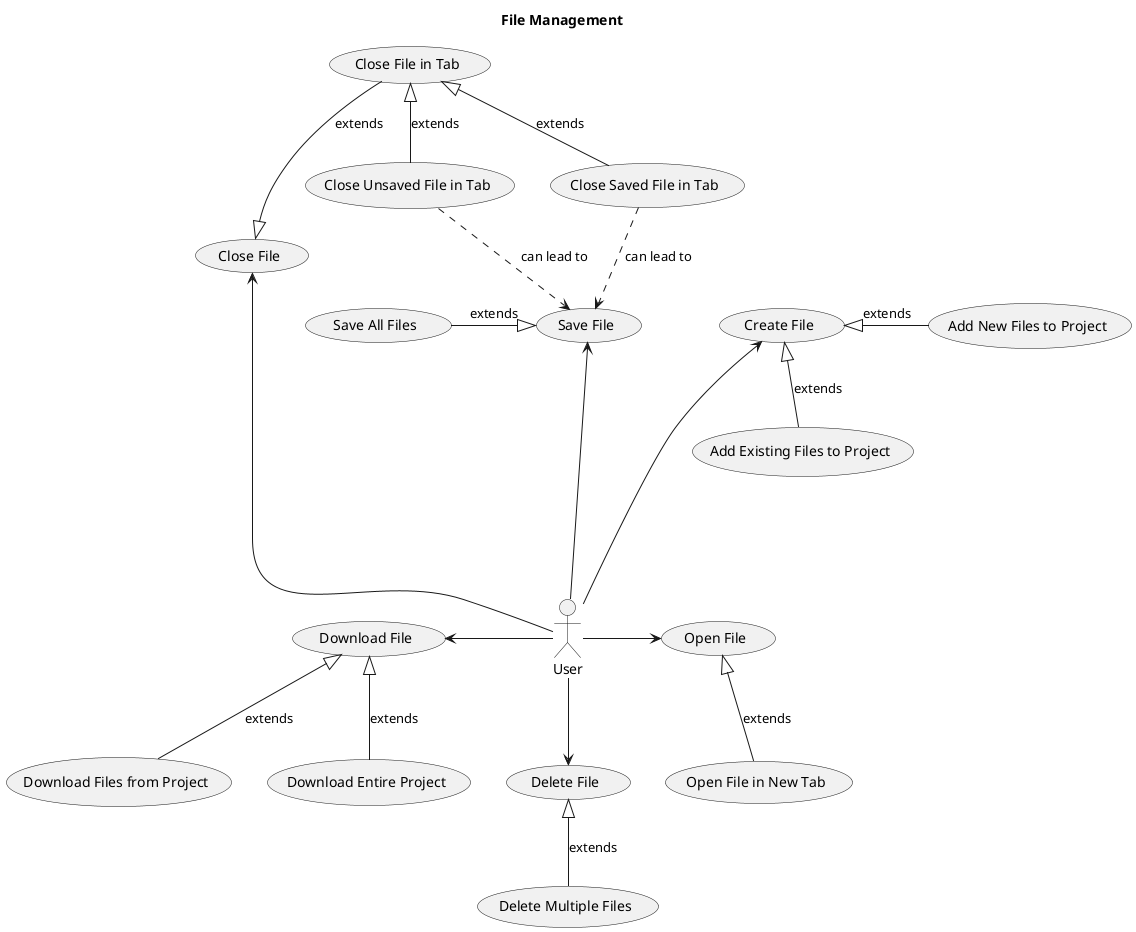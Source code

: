 @startuml

title File Management

:User: --up--> (Create File)
(Create File) <|-right- (Add New Files to Project) : extends
(Create File) <|-down- (Add Existing Files to Project) : extends

:User: -down-> (Delete File)
(Delete File) <|-- (Delete Multiple Files) : extends

:User: -left-> (Download File)
(Download File) <|-- (Download Files from Project) : extends
(Download File) <|-- (Download Entire Project) : extends

:User: -right-> (Open File)
(Open File) <|-- (Open File in New Tab) : extends

:User: --up--> (Save File)
(Save File) <|-left- (Save All Files) : extends

:User: --up-> (Close File) 
(Close File) <|-up- (Close File in Tab) : extends
(Close File in Tab) <|-- (Close Unsaved File in Tab) : extends
(Close File in Tab) <|-- (Close Saved File in Tab) : extends
(Close Saved File in Tab) ..> (Save File) : can lead to
(Close Unsaved File in Tab) ..> (Save File) : can lead to

@enduml